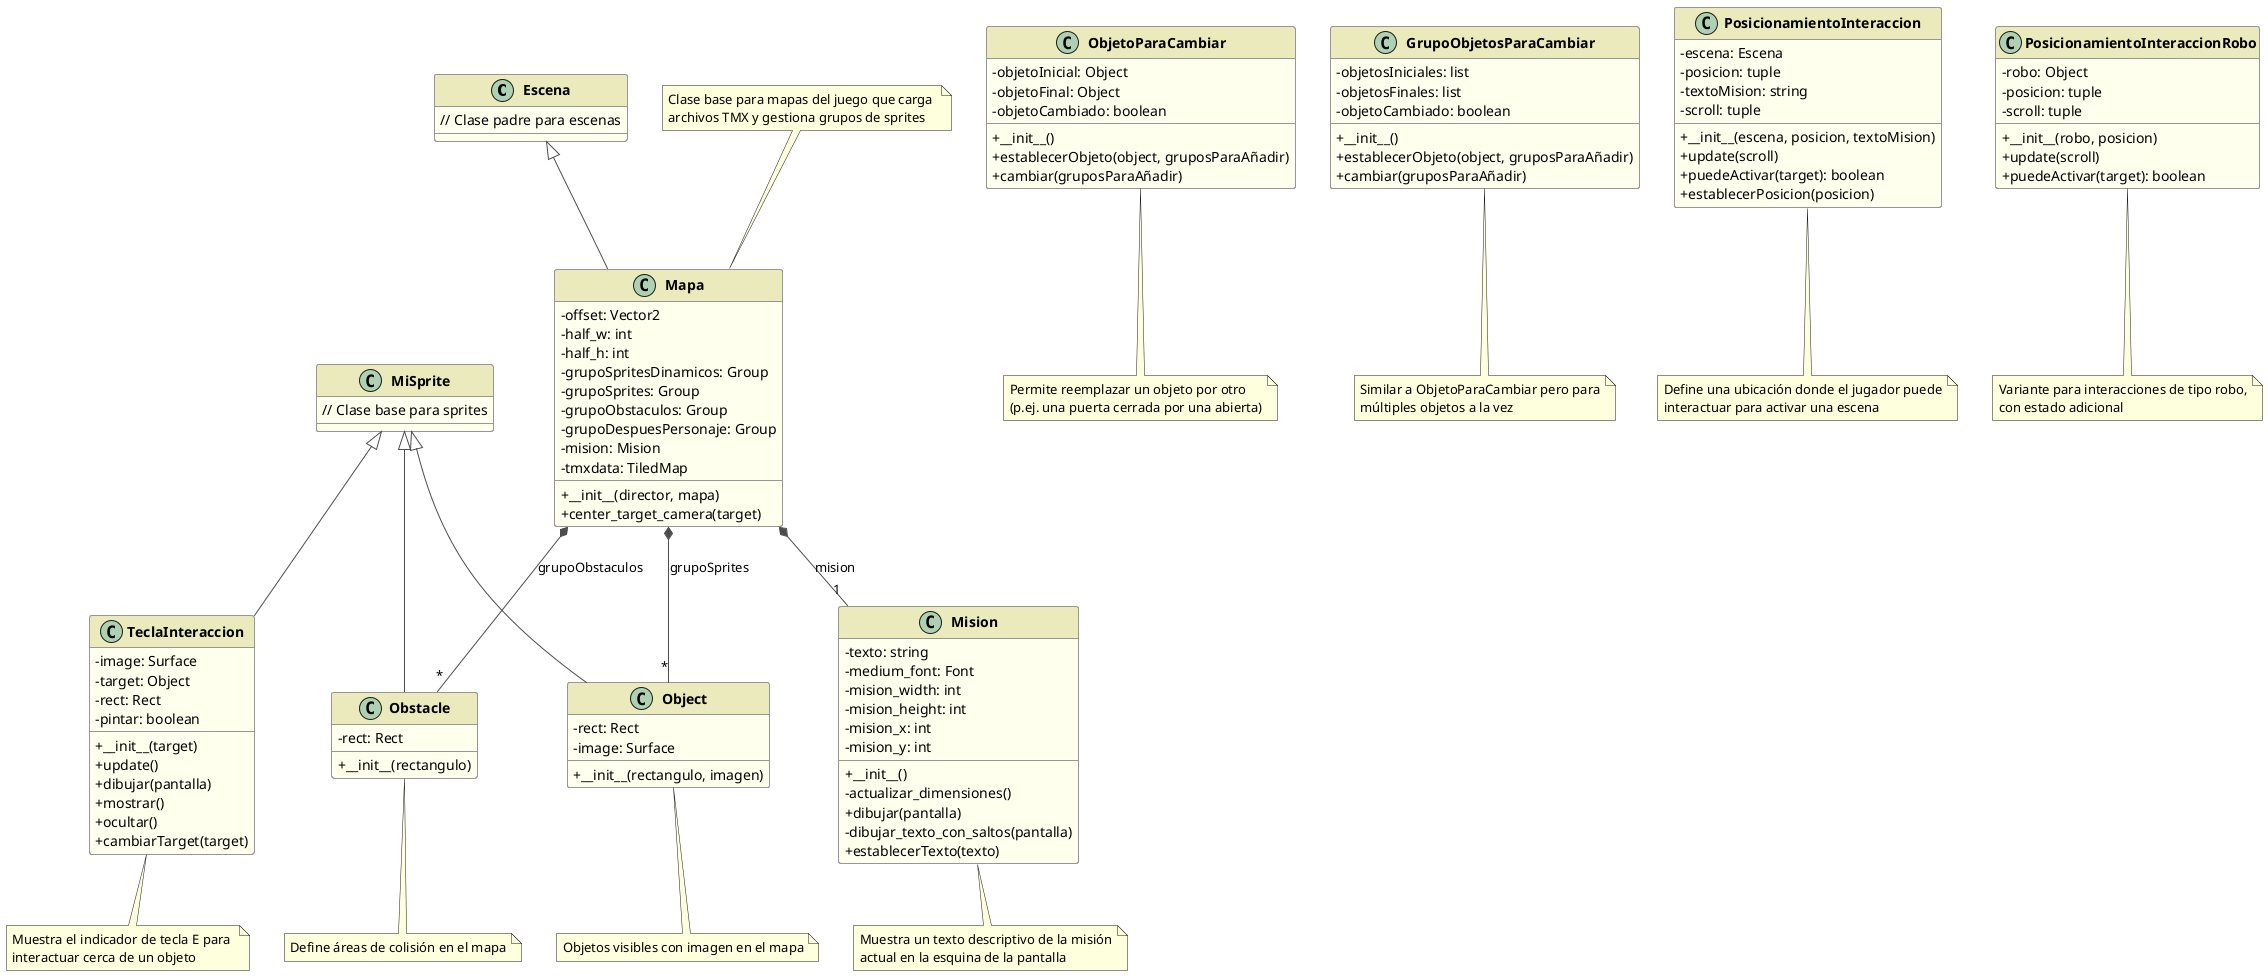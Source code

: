 @startuml Mapa

skinparam classAttributeIconSize 0
skinparam classFontStyle bold
skinparam classBackgroundColor #FFFFEE
skinparam classBorderColor #969696
skinparam arrowColor #4D4D4D
skinparam shadowing false
skinparam stereotypeCBackgroundColor #CCE6FF

skinparam class {
  FontColor #000000
  HeaderBackgroundColor #EAEABD
  BorderThickness 1
}

class Escena {
  // Clase padre para escenas
}

class MiSprite {
  // Clase base para sprites
}

class Mapa {
  -offset: Vector2
  -half_w: int
  -half_h: int
  -grupoSpritesDinamicos: Group
  -grupoSprites: Group
  -grupoObstaculos: Group
  -grupoDespuesPersonaje: Group
  -mision: Mision
  -tmxdata: TiledMap
  +__init__(director, mapa)
  +center_target_camera(target)
}

class Obstacle {
  -rect: Rect
  +__init__(rectangulo)
}

class Object {
  -rect: Rect
  -image: Surface
  +__init__(rectangulo, imagen)
}

class ObjetoParaCambiar {
  -objetoInicial: Object
  -objetoFinal: Object
  -objetoCambiado: boolean
  +__init__()
  +establecerObjeto(object, gruposParaAñadir)
  +cambiar(gruposParaAñadir)
}

class GrupoObjetosParaCambiar {
  -objetosIniciales: list
  -objetosFinales: list
  -objetoCambiado: boolean
  +__init__()
  +establecerObjeto(object, gruposParaAñadir)
  +cambiar(gruposParaAñadir)
}

class TeclaInteraccion {
  -image: Surface
  -target: Object
  -rect: Rect
  -pintar: boolean
  +__init__(target)
  +update()
  +dibujar(pantalla)
  +mostrar()
  +ocultar()
  +cambiarTarget(target)
}

class PosicionamientoInteraccion {
  -escena: Escena
  -posicion: tuple
  -textoMision: string
  -scroll: tuple
  +__init__(escena, posicion, textoMision)
  +update(scroll)
  +puedeActivar(target): boolean
  +establecerPosicion(posicion)
}

class PosicionamientoInteraccionRobo {
  -robo: Object
  -posicion: tuple
  -scroll: tuple
  +__init__(robo, posicion)
  +update(scroll)
  +puedeActivar(target): boolean
}

class Mision {
  -texto: string
  -medium_font: Font
  -mision_width: int
  -mision_height: int
  -mision_x: int
  -mision_y: int
  +__init__()
  -actualizar_dimensiones()
  +dibujar(pantalla)
  -dibujar_texto_con_saltos(pantalla)
  +establecerTexto(texto)
}

' Relaciones
Escena <|-- Mapa
MiSprite <|-- Obstacle
MiSprite <|-- Object
MiSprite <|-- TeclaInteraccion
Mapa *-- "1" Mision : mision
Mapa *-- "*" Obstacle : grupoObstaculos
Mapa *-- "*" Object : grupoSprites

note top of Mapa
  Clase base para mapas del juego que carga 
  archivos TMX y gestiona grupos de sprites
end note

note bottom of Obstacle
  Define áreas de colisión en el mapa
end note

note bottom of Object
  Objetos visibles con imagen en el mapa
end note

note bottom of ObjetoParaCambiar
  Permite reemplazar un objeto por otro
  (p.ej. una puerta cerrada por una abierta)
end note

note bottom of GrupoObjetosParaCambiar
  Similar a ObjetoParaCambiar pero para
  múltiples objetos a la vez
end note

note bottom of TeclaInteraccion
  Muestra el indicador de tecla E para 
  interactuar cerca de un objeto
end note

note bottom of PosicionamientoInteraccion
  Define una ubicación donde el jugador puede
  interactuar para activar una escena
end note

note bottom of PosicionamientoInteraccionRobo
  Variante para interacciones de tipo robo,
  con estado adicional
end note

note bottom of Mision
  Muestra un texto descriptivo de la misión
  actual en la esquina de la pantalla
end note

@enduml